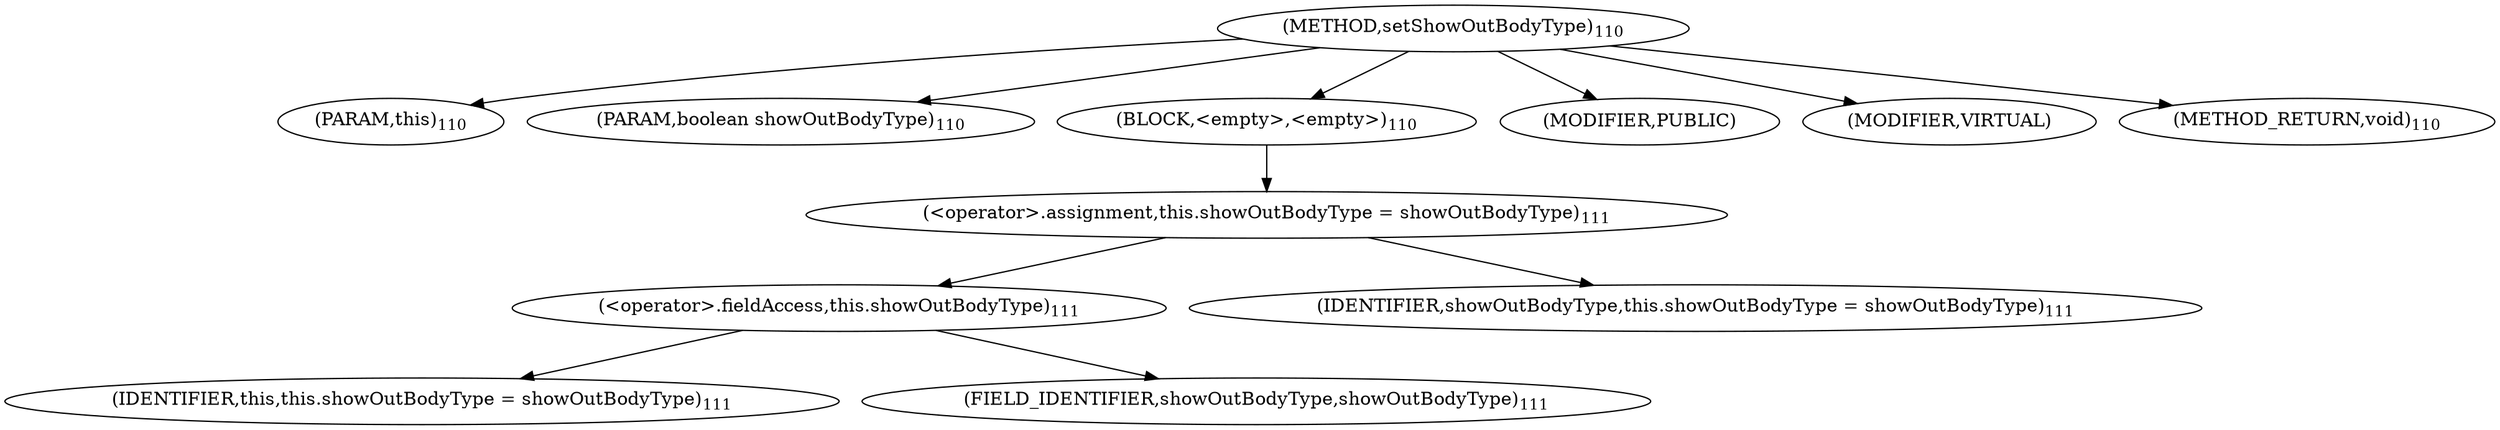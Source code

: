 digraph "setShowOutBodyType" {  
"338" [label = <(METHOD,setShowOutBodyType)<SUB>110</SUB>> ]
"18" [label = <(PARAM,this)<SUB>110</SUB>> ]
"339" [label = <(PARAM,boolean showOutBodyType)<SUB>110</SUB>> ]
"340" [label = <(BLOCK,&lt;empty&gt;,&lt;empty&gt;)<SUB>110</SUB>> ]
"341" [label = <(&lt;operator&gt;.assignment,this.showOutBodyType = showOutBodyType)<SUB>111</SUB>> ]
"342" [label = <(&lt;operator&gt;.fieldAccess,this.showOutBodyType)<SUB>111</SUB>> ]
"17" [label = <(IDENTIFIER,this,this.showOutBodyType = showOutBodyType)<SUB>111</SUB>> ]
"343" [label = <(FIELD_IDENTIFIER,showOutBodyType,showOutBodyType)<SUB>111</SUB>> ]
"344" [label = <(IDENTIFIER,showOutBodyType,this.showOutBodyType = showOutBodyType)<SUB>111</SUB>> ]
"345" [label = <(MODIFIER,PUBLIC)> ]
"346" [label = <(MODIFIER,VIRTUAL)> ]
"347" [label = <(METHOD_RETURN,void)<SUB>110</SUB>> ]
  "338" -> "18" 
  "338" -> "339" 
  "338" -> "340" 
  "338" -> "345" 
  "338" -> "346" 
  "338" -> "347" 
  "340" -> "341" 
  "341" -> "342" 
  "341" -> "344" 
  "342" -> "17" 
  "342" -> "343" 
}
